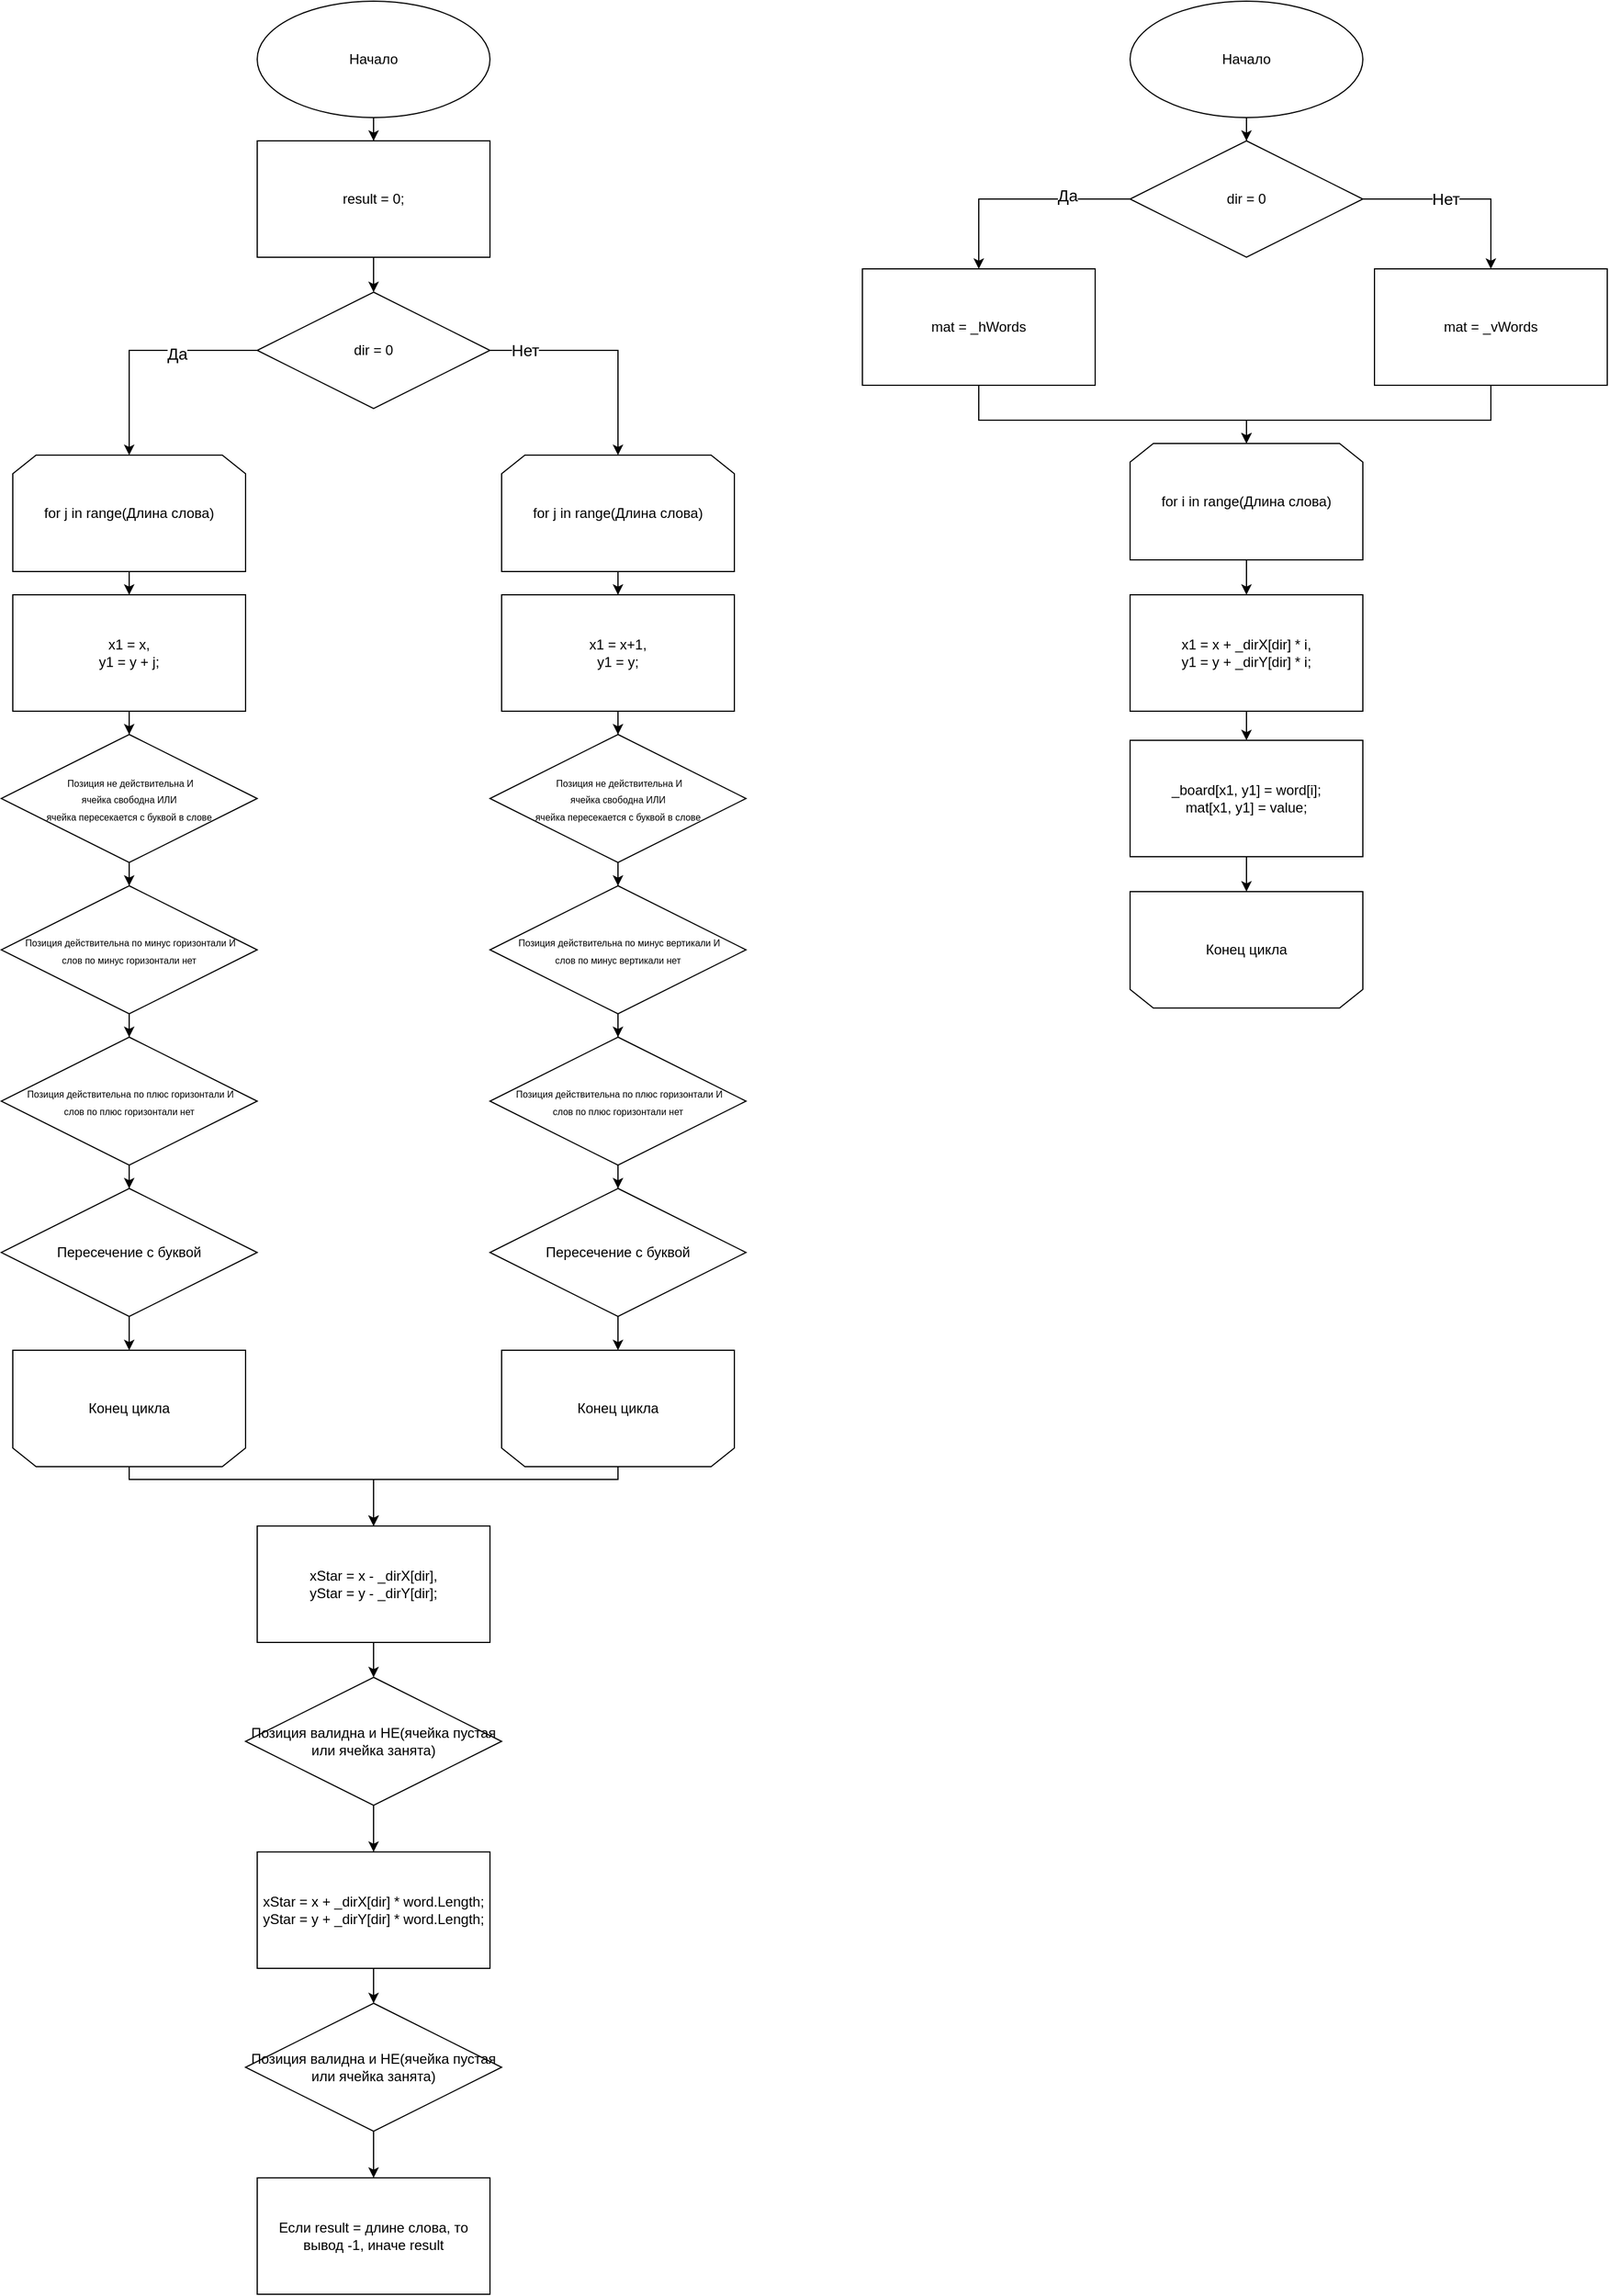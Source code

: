 <mxfile version="15.9.4" type="github">
  <diagram id="C5RBs43oDa-KdzZeNtuy" name="Page-1">
    <mxGraphModel dx="2031" dy="1063" grid="1" gridSize="10" guides="1" tooltips="1" connect="1" arrows="1" fold="1" page="1" pageScale="1" pageWidth="827" pageHeight="1169" math="0" shadow="0">
      <root>
        <mxCell id="WIyWlLk6GJQsqaUBKTNV-0" />
        <mxCell id="WIyWlLk6GJQsqaUBKTNV-1" parent="WIyWlLk6GJQsqaUBKTNV-0" />
        <mxCell id="4CCF4_CBr2mV69rZFA-c-9" value="" style="edgeStyle=orthogonalEdgeStyle;rounded=0;orthogonalLoop=1;jettySize=auto;html=1;fontSize=8;" edge="1" parent="WIyWlLk6GJQsqaUBKTNV-1" source="4CCF4_CBr2mV69rZFA-c-0" target="4CCF4_CBr2mV69rZFA-c-1">
          <mxGeometry relative="1" as="geometry" />
        </mxCell>
        <mxCell id="4CCF4_CBr2mV69rZFA-c-0" value="Начало" style="ellipse;whiteSpace=wrap;html=1;" vertex="1" parent="WIyWlLk6GJQsqaUBKTNV-1">
          <mxGeometry x="440" y="10" width="200" height="100" as="geometry" />
        </mxCell>
        <mxCell id="4CCF4_CBr2mV69rZFA-c-12" value="" style="edgeStyle=orthogonalEdgeStyle;rounded=0;orthogonalLoop=1;jettySize=auto;html=1;fontSize=8;" edge="1" parent="WIyWlLk6GJQsqaUBKTNV-1" source="4CCF4_CBr2mV69rZFA-c-1" target="4CCF4_CBr2mV69rZFA-c-2">
          <mxGeometry relative="1" as="geometry" />
        </mxCell>
        <mxCell id="4CCF4_CBr2mV69rZFA-c-1" value="result = 0;" style="rounded=0;whiteSpace=wrap;html=1;" vertex="1" parent="WIyWlLk6GJQsqaUBKTNV-1">
          <mxGeometry x="440" y="130" width="200" height="100" as="geometry" />
        </mxCell>
        <mxCell id="4CCF4_CBr2mV69rZFA-c-13" style="edgeStyle=orthogonalEdgeStyle;rounded=0;orthogonalLoop=1;jettySize=auto;html=1;entryX=0.5;entryY=0;entryDx=0;entryDy=0;fontSize=8;" edge="1" parent="WIyWlLk6GJQsqaUBKTNV-1" source="4CCF4_CBr2mV69rZFA-c-2" target="4CCF4_CBr2mV69rZFA-c-3">
          <mxGeometry relative="1" as="geometry" />
        </mxCell>
        <mxCell id="4CCF4_CBr2mV69rZFA-c-65" value="Да" style="edgeLabel;html=1;align=center;verticalAlign=middle;resizable=0;points=[];fontSize=14;" vertex="1" connectable="0" parent="4CCF4_CBr2mV69rZFA-c-13">
          <mxGeometry x="-0.304" y="3" relative="1" as="geometry">
            <mxPoint as="offset" />
          </mxGeometry>
        </mxCell>
        <mxCell id="4CCF4_CBr2mV69rZFA-c-49" style="edgeStyle=orthogonalEdgeStyle;rounded=0;orthogonalLoop=1;jettySize=auto;html=1;entryX=0.5;entryY=0;entryDx=0;entryDy=0;fontSize=12;" edge="1" parent="WIyWlLk6GJQsqaUBKTNV-1" source="4CCF4_CBr2mV69rZFA-c-2" target="4CCF4_CBr2mV69rZFA-c-36">
          <mxGeometry relative="1" as="geometry" />
        </mxCell>
        <mxCell id="4CCF4_CBr2mV69rZFA-c-66" value="&lt;div&gt;Нет&lt;/div&gt;" style="edgeLabel;html=1;align=center;verticalAlign=middle;resizable=0;points=[];fontSize=14;" vertex="1" connectable="0" parent="4CCF4_CBr2mV69rZFA-c-49">
          <mxGeometry x="-0.705" relative="1" as="geometry">
            <mxPoint as="offset" />
          </mxGeometry>
        </mxCell>
        <mxCell id="4CCF4_CBr2mV69rZFA-c-2" value="dir = 0" style="rhombus;whiteSpace=wrap;html=1;" vertex="1" parent="WIyWlLk6GJQsqaUBKTNV-1">
          <mxGeometry x="440" y="260" width="200" height="100" as="geometry" />
        </mxCell>
        <mxCell id="4CCF4_CBr2mV69rZFA-c-15" value="" style="edgeStyle=orthogonalEdgeStyle;rounded=0;orthogonalLoop=1;jettySize=auto;html=1;fontSize=8;" edge="1" parent="WIyWlLk6GJQsqaUBKTNV-1" source="4CCF4_CBr2mV69rZFA-c-3" target="4CCF4_CBr2mV69rZFA-c-14">
          <mxGeometry relative="1" as="geometry" />
        </mxCell>
        <mxCell id="4CCF4_CBr2mV69rZFA-c-3" value="for j in range(Длина слова)" style="shape=loopLimit;whiteSpace=wrap;html=1;" vertex="1" parent="WIyWlLk6GJQsqaUBKTNV-1">
          <mxGeometry x="230" y="400" width="200" height="100" as="geometry" />
        </mxCell>
        <mxCell id="4CCF4_CBr2mV69rZFA-c-17" value="" style="edgeStyle=orthogonalEdgeStyle;rounded=0;orthogonalLoop=1;jettySize=auto;html=1;fontSize=8;" edge="1" parent="WIyWlLk6GJQsqaUBKTNV-1" source="4CCF4_CBr2mV69rZFA-c-5" target="4CCF4_CBr2mV69rZFA-c-6">
          <mxGeometry relative="1" as="geometry" />
        </mxCell>
        <mxCell id="4CCF4_CBr2mV69rZFA-c-5" value="&lt;div&gt;&lt;font style=&quot;font-size: 8px&quot;&gt;&amp;nbsp;Позиция не действительна И &lt;br&gt;&lt;/font&gt;&lt;/div&gt;&lt;div&gt;&lt;font style=&quot;font-size: 8px&quot;&gt;ячейка свободна ИЛИ &lt;br&gt;&lt;/font&gt;&lt;/div&gt;&lt;div&gt;&lt;font style=&quot;font-size: 8px&quot;&gt;ячейка пересекается с буквой в слове&lt;/font&gt;&lt;/div&gt;" style="rhombus;whiteSpace=wrap;html=1;" vertex="1" parent="WIyWlLk6GJQsqaUBKTNV-1">
          <mxGeometry x="220" y="640" width="220" height="110" as="geometry" />
        </mxCell>
        <mxCell id="4CCF4_CBr2mV69rZFA-c-18" value="" style="edgeStyle=orthogonalEdgeStyle;rounded=0;orthogonalLoop=1;jettySize=auto;html=1;fontSize=8;" edge="1" parent="WIyWlLk6GJQsqaUBKTNV-1" source="4CCF4_CBr2mV69rZFA-c-6" target="4CCF4_CBr2mV69rZFA-c-7">
          <mxGeometry relative="1" as="geometry" />
        </mxCell>
        <mxCell id="4CCF4_CBr2mV69rZFA-c-6" value="&lt;div&gt;&lt;font style=&quot;font-size: 8px&quot;&gt;&amp;nbsp;Позиция действительна по минус горизонтали И &lt;br&gt;&lt;/font&gt;&lt;/div&gt;&lt;div&gt;&lt;font style=&quot;font-size: 8px&quot;&gt;слов по минус горизонтали нет&lt;br&gt;&lt;/font&gt;&lt;/div&gt;" style="rhombus;whiteSpace=wrap;html=1;" vertex="1" parent="WIyWlLk6GJQsqaUBKTNV-1">
          <mxGeometry x="220" y="770" width="220" height="110" as="geometry" />
        </mxCell>
        <mxCell id="4CCF4_CBr2mV69rZFA-c-19" value="" style="edgeStyle=orthogonalEdgeStyle;rounded=0;orthogonalLoop=1;jettySize=auto;html=1;fontSize=8;" edge="1" parent="WIyWlLk6GJQsqaUBKTNV-1" source="4CCF4_CBr2mV69rZFA-c-7" target="4CCF4_CBr2mV69rZFA-c-8">
          <mxGeometry relative="1" as="geometry" />
        </mxCell>
        <mxCell id="4CCF4_CBr2mV69rZFA-c-7" value="&lt;div&gt;&lt;font style=&quot;font-size: 8px&quot;&gt;&amp;nbsp;Позиция действительна по плюс горизонтали И &lt;br&gt;&lt;/font&gt;&lt;/div&gt;&lt;div&gt;&lt;font style=&quot;font-size: 8px&quot;&gt;слов по плюс горизонтали нет&lt;br&gt;&lt;/font&gt;&lt;/div&gt;" style="rhombus;whiteSpace=wrap;html=1;" vertex="1" parent="WIyWlLk6GJQsqaUBKTNV-1">
          <mxGeometry x="220" y="900" width="220" height="110" as="geometry" />
        </mxCell>
        <mxCell id="4CCF4_CBr2mV69rZFA-c-34" style="edgeStyle=orthogonalEdgeStyle;rounded=0;orthogonalLoop=1;jettySize=auto;html=1;entryX=0.5;entryY=1;entryDx=0;entryDy=0;fontSize=12;" edge="1" parent="WIyWlLk6GJQsqaUBKTNV-1" source="4CCF4_CBr2mV69rZFA-c-8" target="4CCF4_CBr2mV69rZFA-c-31">
          <mxGeometry relative="1" as="geometry" />
        </mxCell>
        <mxCell id="4CCF4_CBr2mV69rZFA-c-8" value="Пересечение с буквой" style="rhombus;whiteSpace=wrap;html=1;" vertex="1" parent="WIyWlLk6GJQsqaUBKTNV-1">
          <mxGeometry x="220" y="1030" width="220" height="110" as="geometry" />
        </mxCell>
        <mxCell id="4CCF4_CBr2mV69rZFA-c-16" value="" style="edgeStyle=orthogonalEdgeStyle;rounded=0;orthogonalLoop=1;jettySize=auto;html=1;fontSize=8;" edge="1" parent="WIyWlLk6GJQsqaUBKTNV-1" source="4CCF4_CBr2mV69rZFA-c-14" target="4CCF4_CBr2mV69rZFA-c-5">
          <mxGeometry relative="1" as="geometry" />
        </mxCell>
        <mxCell id="4CCF4_CBr2mV69rZFA-c-14" value="&lt;div&gt;x1 = x,&lt;br&gt;&lt;/div&gt;&lt;div&gt;y1 = y + j;&lt;/div&gt;" style="rounded=0;whiteSpace=wrap;html=1;" vertex="1" parent="WIyWlLk6GJQsqaUBKTNV-1">
          <mxGeometry x="230" y="520" width="200" height="100" as="geometry" />
        </mxCell>
        <mxCell id="4CCF4_CBr2mV69rZFA-c-53" style="edgeStyle=orthogonalEdgeStyle;rounded=0;orthogonalLoop=1;jettySize=auto;html=1;fontSize=14;" edge="1" parent="WIyWlLk6GJQsqaUBKTNV-1" source="4CCF4_CBr2mV69rZFA-c-31">
          <mxGeometry relative="1" as="geometry">
            <mxPoint x="540" y="1320" as="targetPoint" />
            <Array as="points">
              <mxPoint x="330" y="1280" />
              <mxPoint x="540" y="1280" />
            </Array>
          </mxGeometry>
        </mxCell>
        <mxCell id="4CCF4_CBr2mV69rZFA-c-31" value="" style="shape=loopLimit;whiteSpace=wrap;html=1;rotation=-180;" vertex="1" parent="WIyWlLk6GJQsqaUBKTNV-1">
          <mxGeometry x="230" y="1169" width="200" height="100" as="geometry" />
        </mxCell>
        <mxCell id="4CCF4_CBr2mV69rZFA-c-32" value="Конец цикла" style="text;html=1;strokeColor=none;fillColor=none;align=center;verticalAlign=middle;whiteSpace=wrap;rounded=0;fontSize=12;" vertex="1" parent="WIyWlLk6GJQsqaUBKTNV-1">
          <mxGeometry x="290" y="1204" width="80" height="30" as="geometry" />
        </mxCell>
        <mxCell id="4CCF4_CBr2mV69rZFA-c-35" value="" style="edgeStyle=orthogonalEdgeStyle;rounded=0;orthogonalLoop=1;jettySize=auto;html=1;fontSize=8;" edge="1" parent="WIyWlLk6GJQsqaUBKTNV-1" source="4CCF4_CBr2mV69rZFA-c-36" target="4CCF4_CBr2mV69rZFA-c-46">
          <mxGeometry relative="1" as="geometry" />
        </mxCell>
        <mxCell id="4CCF4_CBr2mV69rZFA-c-36" value="for j in range(Длина слова)" style="shape=loopLimit;whiteSpace=wrap;html=1;" vertex="1" parent="WIyWlLk6GJQsqaUBKTNV-1">
          <mxGeometry x="650" y="400" width="200" height="100" as="geometry" />
        </mxCell>
        <mxCell id="4CCF4_CBr2mV69rZFA-c-37" value="" style="edgeStyle=orthogonalEdgeStyle;rounded=0;orthogonalLoop=1;jettySize=auto;html=1;fontSize=8;" edge="1" parent="WIyWlLk6GJQsqaUBKTNV-1" source="4CCF4_CBr2mV69rZFA-c-38" target="4CCF4_CBr2mV69rZFA-c-40">
          <mxGeometry relative="1" as="geometry" />
        </mxCell>
        <mxCell id="4CCF4_CBr2mV69rZFA-c-38" value="&lt;div&gt;&lt;font style=&quot;font-size: 8px&quot;&gt;&amp;nbsp;Позиция не действительна И &lt;br&gt;&lt;/font&gt;&lt;/div&gt;&lt;div&gt;&lt;font style=&quot;font-size: 8px&quot;&gt;ячейка свободна ИЛИ &lt;br&gt;&lt;/font&gt;&lt;/div&gt;&lt;div&gt;&lt;font style=&quot;font-size: 8px&quot;&gt;ячейка пересекается с буквой в слове&lt;/font&gt;&lt;/div&gt;" style="rhombus;whiteSpace=wrap;html=1;" vertex="1" parent="WIyWlLk6GJQsqaUBKTNV-1">
          <mxGeometry x="640" y="640" width="220" height="110" as="geometry" />
        </mxCell>
        <mxCell id="4CCF4_CBr2mV69rZFA-c-39" value="" style="edgeStyle=orthogonalEdgeStyle;rounded=0;orthogonalLoop=1;jettySize=auto;html=1;fontSize=8;" edge="1" parent="WIyWlLk6GJQsqaUBKTNV-1" source="4CCF4_CBr2mV69rZFA-c-40" target="4CCF4_CBr2mV69rZFA-c-42">
          <mxGeometry relative="1" as="geometry" />
        </mxCell>
        <mxCell id="4CCF4_CBr2mV69rZFA-c-40" value="&lt;div&gt;&lt;font style=&quot;font-size: 8px&quot;&gt;&amp;nbsp;Позиция действительна по минус &lt;/font&gt;&lt;font style=&quot;font-size: 8px&quot;&gt;&lt;font style=&quot;font-size: 8px&quot;&gt;вертикали &lt;/font&gt;И &lt;br&gt;&lt;/font&gt;&lt;/div&gt;&lt;div&gt;&lt;font style=&quot;font-size: 8px&quot;&gt;слов по минус вертикали нет&lt;br&gt;&lt;/font&gt;&lt;/div&gt;" style="rhombus;whiteSpace=wrap;html=1;" vertex="1" parent="WIyWlLk6GJQsqaUBKTNV-1">
          <mxGeometry x="640" y="770" width="220" height="110" as="geometry" />
        </mxCell>
        <mxCell id="4CCF4_CBr2mV69rZFA-c-41" value="" style="edgeStyle=orthogonalEdgeStyle;rounded=0;orthogonalLoop=1;jettySize=auto;html=1;fontSize=8;" edge="1" parent="WIyWlLk6GJQsqaUBKTNV-1" source="4CCF4_CBr2mV69rZFA-c-42" target="4CCF4_CBr2mV69rZFA-c-44">
          <mxGeometry relative="1" as="geometry" />
        </mxCell>
        <mxCell id="4CCF4_CBr2mV69rZFA-c-42" value="&lt;div&gt;&lt;font style=&quot;font-size: 8px&quot;&gt;&amp;nbsp;Позиция действительна по плюс горизонтали И &lt;br&gt;&lt;/font&gt;&lt;/div&gt;&lt;div&gt;&lt;font style=&quot;font-size: 8px&quot;&gt;слов по плюс горизонтали нет&lt;br&gt;&lt;/font&gt;&lt;/div&gt;" style="rhombus;whiteSpace=wrap;html=1;" vertex="1" parent="WIyWlLk6GJQsqaUBKTNV-1">
          <mxGeometry x="640" y="900" width="220" height="110" as="geometry" />
        </mxCell>
        <mxCell id="4CCF4_CBr2mV69rZFA-c-43" style="edgeStyle=orthogonalEdgeStyle;rounded=0;orthogonalLoop=1;jettySize=auto;html=1;entryX=0.5;entryY=1;entryDx=0;entryDy=0;fontSize=12;" edge="1" parent="WIyWlLk6GJQsqaUBKTNV-1" source="4CCF4_CBr2mV69rZFA-c-44" target="4CCF4_CBr2mV69rZFA-c-47">
          <mxGeometry relative="1" as="geometry" />
        </mxCell>
        <mxCell id="4CCF4_CBr2mV69rZFA-c-44" value="Пересечение с буквой" style="rhombus;whiteSpace=wrap;html=1;" vertex="1" parent="WIyWlLk6GJQsqaUBKTNV-1">
          <mxGeometry x="640" y="1030" width="220" height="110" as="geometry" />
        </mxCell>
        <mxCell id="4CCF4_CBr2mV69rZFA-c-45" value="" style="edgeStyle=orthogonalEdgeStyle;rounded=0;orthogonalLoop=1;jettySize=auto;html=1;fontSize=8;" edge="1" parent="WIyWlLk6GJQsqaUBKTNV-1" source="4CCF4_CBr2mV69rZFA-c-46" target="4CCF4_CBr2mV69rZFA-c-38">
          <mxGeometry relative="1" as="geometry" />
        </mxCell>
        <mxCell id="4CCF4_CBr2mV69rZFA-c-46" value="&lt;div&gt;x1 = x+1,&lt;br&gt;&lt;/div&gt;&lt;div&gt;y1 = y;&lt;/div&gt;" style="rounded=0;whiteSpace=wrap;html=1;" vertex="1" parent="WIyWlLk6GJQsqaUBKTNV-1">
          <mxGeometry x="650" y="520" width="200" height="100" as="geometry" />
        </mxCell>
        <mxCell id="4CCF4_CBr2mV69rZFA-c-52" style="edgeStyle=orthogonalEdgeStyle;rounded=0;orthogonalLoop=1;jettySize=auto;html=1;entryX=0.5;entryY=0;entryDx=0;entryDy=0;fontSize=14;" edge="1" parent="WIyWlLk6GJQsqaUBKTNV-1" source="4CCF4_CBr2mV69rZFA-c-47" target="4CCF4_CBr2mV69rZFA-c-50">
          <mxGeometry relative="1" as="geometry">
            <Array as="points">
              <mxPoint x="750" y="1280" />
              <mxPoint x="540" y="1280" />
            </Array>
          </mxGeometry>
        </mxCell>
        <mxCell id="4CCF4_CBr2mV69rZFA-c-47" value="" style="shape=loopLimit;whiteSpace=wrap;html=1;rotation=-180;" vertex="1" parent="WIyWlLk6GJQsqaUBKTNV-1">
          <mxGeometry x="650" y="1169" width="200" height="100" as="geometry" />
        </mxCell>
        <mxCell id="4CCF4_CBr2mV69rZFA-c-48" value="Конец цикла" style="text;html=1;strokeColor=none;fillColor=none;align=center;verticalAlign=middle;whiteSpace=wrap;rounded=0;fontSize=12;" vertex="1" parent="WIyWlLk6GJQsqaUBKTNV-1">
          <mxGeometry x="710" y="1204" width="80" height="30" as="geometry" />
        </mxCell>
        <mxCell id="4CCF4_CBr2mV69rZFA-c-55" style="edgeStyle=orthogonalEdgeStyle;rounded=0;orthogonalLoop=1;jettySize=auto;html=1;entryX=0.5;entryY=0;entryDx=0;entryDy=0;fontSize=14;" edge="1" parent="WIyWlLk6GJQsqaUBKTNV-1" source="4CCF4_CBr2mV69rZFA-c-50" target="4CCF4_CBr2mV69rZFA-c-54">
          <mxGeometry relative="1" as="geometry" />
        </mxCell>
        <mxCell id="4CCF4_CBr2mV69rZFA-c-50" value="&lt;div&gt;xStar = x - _dirX[dir], &lt;br&gt;&lt;/div&gt;&lt;div&gt;yStar = y - _dirY[dir];&lt;/div&gt;" style="rounded=0;whiteSpace=wrap;html=1;" vertex="1" parent="WIyWlLk6GJQsqaUBKTNV-1">
          <mxGeometry x="440" y="1320" width="200" height="100" as="geometry" />
        </mxCell>
        <mxCell id="4CCF4_CBr2mV69rZFA-c-57" style="edgeStyle=orthogonalEdgeStyle;rounded=0;orthogonalLoop=1;jettySize=auto;html=1;entryX=0.5;entryY=0;entryDx=0;entryDy=0;fontSize=14;" edge="1" parent="WIyWlLk6GJQsqaUBKTNV-1" source="4CCF4_CBr2mV69rZFA-c-54" target="4CCF4_CBr2mV69rZFA-c-56">
          <mxGeometry relative="1" as="geometry" />
        </mxCell>
        <mxCell id="4CCF4_CBr2mV69rZFA-c-54" value="Позиция валидна и НЕ(ячейка пустая или ячейка занята)" style="rhombus;whiteSpace=wrap;html=1;" vertex="1" parent="WIyWlLk6GJQsqaUBKTNV-1">
          <mxGeometry x="430" y="1450" width="220" height="110" as="geometry" />
        </mxCell>
        <mxCell id="4CCF4_CBr2mV69rZFA-c-59" style="edgeStyle=orthogonalEdgeStyle;rounded=0;orthogonalLoop=1;jettySize=auto;html=1;entryX=0.5;entryY=0;entryDx=0;entryDy=0;fontSize=14;" edge="1" parent="WIyWlLk6GJQsqaUBKTNV-1" source="4CCF4_CBr2mV69rZFA-c-56" target="4CCF4_CBr2mV69rZFA-c-58">
          <mxGeometry relative="1" as="geometry" />
        </mxCell>
        <mxCell id="4CCF4_CBr2mV69rZFA-c-56" value="xStar = x + _dirX[dir] * word.Length;&lt;br&gt;yStar = y + _dirY[dir] * word.Length;" style="rounded=0;whiteSpace=wrap;html=1;" vertex="1" parent="WIyWlLk6GJQsqaUBKTNV-1">
          <mxGeometry x="440" y="1600" width="200" height="100" as="geometry" />
        </mxCell>
        <mxCell id="4CCF4_CBr2mV69rZFA-c-61" value="" style="edgeStyle=orthogonalEdgeStyle;rounded=0;orthogonalLoop=1;jettySize=auto;html=1;fontSize=14;" edge="1" parent="WIyWlLk6GJQsqaUBKTNV-1" source="4CCF4_CBr2mV69rZFA-c-58" target="4CCF4_CBr2mV69rZFA-c-60">
          <mxGeometry relative="1" as="geometry" />
        </mxCell>
        <mxCell id="4CCF4_CBr2mV69rZFA-c-58" value="Позиция валидна и НЕ(ячейка пустая или ячейка занята)" style="rhombus;whiteSpace=wrap;html=1;" vertex="1" parent="WIyWlLk6GJQsqaUBKTNV-1">
          <mxGeometry x="430" y="1730" width="220" height="110" as="geometry" />
        </mxCell>
        <mxCell id="4CCF4_CBr2mV69rZFA-c-60" value="Если result = длине слова, то вывод -1, иначе result" style="rounded=0;whiteSpace=wrap;html=1;" vertex="1" parent="WIyWlLk6GJQsqaUBKTNV-1">
          <mxGeometry x="440" y="1880" width="200" height="100" as="geometry" />
        </mxCell>
        <mxCell id="4CCF4_CBr2mV69rZFA-c-67" value="" style="edgeStyle=orthogonalEdgeStyle;rounded=0;orthogonalLoop=1;jettySize=auto;html=1;fontSize=14;" edge="1" parent="WIyWlLk6GJQsqaUBKTNV-1" source="4CCF4_CBr2mV69rZFA-c-62" target="4CCF4_CBr2mV69rZFA-c-64">
          <mxGeometry relative="1" as="geometry" />
        </mxCell>
        <mxCell id="4CCF4_CBr2mV69rZFA-c-62" value="Начало" style="ellipse;whiteSpace=wrap;html=1;" vertex="1" parent="WIyWlLk6GJQsqaUBKTNV-1">
          <mxGeometry x="1190" y="10" width="200" height="100" as="geometry" />
        </mxCell>
        <mxCell id="4CCF4_CBr2mV69rZFA-c-70" style="edgeStyle=orthogonalEdgeStyle;rounded=0;orthogonalLoop=1;jettySize=auto;html=1;fontSize=14;" edge="1" parent="WIyWlLk6GJQsqaUBKTNV-1" source="4CCF4_CBr2mV69rZFA-c-64" target="4CCF4_CBr2mV69rZFA-c-68">
          <mxGeometry relative="1" as="geometry" />
        </mxCell>
        <mxCell id="4CCF4_CBr2mV69rZFA-c-72" value="Да" style="edgeLabel;html=1;align=center;verticalAlign=middle;resizable=0;points=[];fontSize=14;" vertex="1" connectable="0" parent="4CCF4_CBr2mV69rZFA-c-70">
          <mxGeometry x="-0.43" y="-2" relative="1" as="geometry">
            <mxPoint y="-1" as="offset" />
          </mxGeometry>
        </mxCell>
        <mxCell id="4CCF4_CBr2mV69rZFA-c-71" style="edgeStyle=orthogonalEdgeStyle;rounded=0;orthogonalLoop=1;jettySize=auto;html=1;entryX=0.5;entryY=0;entryDx=0;entryDy=0;fontSize=14;" edge="1" parent="WIyWlLk6GJQsqaUBKTNV-1" source="4CCF4_CBr2mV69rZFA-c-64" target="4CCF4_CBr2mV69rZFA-c-69">
          <mxGeometry relative="1" as="geometry" />
        </mxCell>
        <mxCell id="4CCF4_CBr2mV69rZFA-c-73" value="Нет" style="edgeLabel;html=1;align=center;verticalAlign=middle;resizable=0;points=[];fontSize=14;" vertex="1" connectable="0" parent="4CCF4_CBr2mV69rZFA-c-71">
          <mxGeometry x="-0.167" relative="1" as="geometry">
            <mxPoint as="offset" />
          </mxGeometry>
        </mxCell>
        <mxCell id="4CCF4_CBr2mV69rZFA-c-64" value="dir = 0" style="rhombus;whiteSpace=wrap;html=1;" vertex="1" parent="WIyWlLk6GJQsqaUBKTNV-1">
          <mxGeometry x="1190" y="130" width="200" height="100" as="geometry" />
        </mxCell>
        <mxCell id="4CCF4_CBr2mV69rZFA-c-77" style="edgeStyle=orthogonalEdgeStyle;rounded=0;orthogonalLoop=1;jettySize=auto;html=1;entryX=0.5;entryY=0;entryDx=0;entryDy=0;fontSize=14;" edge="1" parent="WIyWlLk6GJQsqaUBKTNV-1" source="4CCF4_CBr2mV69rZFA-c-68" target="4CCF4_CBr2mV69rZFA-c-74">
          <mxGeometry relative="1" as="geometry">
            <Array as="points">
              <mxPoint x="1060" y="370" />
              <mxPoint x="1290" y="370" />
            </Array>
          </mxGeometry>
        </mxCell>
        <mxCell id="4CCF4_CBr2mV69rZFA-c-68" value="mat = _hWords" style="rounded=0;whiteSpace=wrap;html=1;" vertex="1" parent="WIyWlLk6GJQsqaUBKTNV-1">
          <mxGeometry x="960" y="240" width="200" height="100" as="geometry" />
        </mxCell>
        <mxCell id="4CCF4_CBr2mV69rZFA-c-76" style="edgeStyle=orthogonalEdgeStyle;rounded=0;orthogonalLoop=1;jettySize=auto;html=1;fontSize=14;" edge="1" parent="WIyWlLk6GJQsqaUBKTNV-1" source="4CCF4_CBr2mV69rZFA-c-69" target="4CCF4_CBr2mV69rZFA-c-74">
          <mxGeometry relative="1" as="geometry">
            <Array as="points">
              <mxPoint x="1500" y="370" />
              <mxPoint x="1290" y="370" />
            </Array>
          </mxGeometry>
        </mxCell>
        <mxCell id="4CCF4_CBr2mV69rZFA-c-69" value="mat = _vWords" style="rounded=0;whiteSpace=wrap;html=1;" vertex="1" parent="WIyWlLk6GJQsqaUBKTNV-1">
          <mxGeometry x="1400" y="240" width="200" height="100" as="geometry" />
        </mxCell>
        <mxCell id="4CCF4_CBr2mV69rZFA-c-80" style="edgeStyle=orthogonalEdgeStyle;rounded=0;orthogonalLoop=1;jettySize=auto;html=1;entryX=0.5;entryY=0;entryDx=0;entryDy=0;fontSize=14;" edge="1" parent="WIyWlLk6GJQsqaUBKTNV-1" source="4CCF4_CBr2mV69rZFA-c-74" target="4CCF4_CBr2mV69rZFA-c-78">
          <mxGeometry relative="1" as="geometry" />
        </mxCell>
        <mxCell id="4CCF4_CBr2mV69rZFA-c-74" value="for i in range(Длина слова)" style="shape=loopLimit;whiteSpace=wrap;html=1;" vertex="1" parent="WIyWlLk6GJQsqaUBKTNV-1">
          <mxGeometry x="1190" y="390" width="200" height="100" as="geometry" />
        </mxCell>
        <mxCell id="4CCF4_CBr2mV69rZFA-c-82" style="edgeStyle=orthogonalEdgeStyle;rounded=0;orthogonalLoop=1;jettySize=auto;html=1;entryX=0.5;entryY=0;entryDx=0;entryDy=0;fontSize=14;" edge="1" parent="WIyWlLk6GJQsqaUBKTNV-1" source="4CCF4_CBr2mV69rZFA-c-78" target="4CCF4_CBr2mV69rZFA-c-79">
          <mxGeometry relative="1" as="geometry" />
        </mxCell>
        <mxCell id="4CCF4_CBr2mV69rZFA-c-78" value="&lt;div&gt;x1 = x + _dirX[dir] * i, &lt;br&gt;&lt;/div&gt;&lt;div&gt;y1 = y + _dirY[dir] * i;&lt;/div&gt;" style="rounded=0;whiteSpace=wrap;html=1;" vertex="1" parent="WIyWlLk6GJQsqaUBKTNV-1">
          <mxGeometry x="1190" y="520" width="200" height="100" as="geometry" />
        </mxCell>
        <mxCell id="4CCF4_CBr2mV69rZFA-c-85" style="edgeStyle=orthogonalEdgeStyle;rounded=0;orthogonalLoop=1;jettySize=auto;html=1;entryX=0.5;entryY=1;entryDx=0;entryDy=0;fontSize=14;" edge="1" parent="WIyWlLk6GJQsqaUBKTNV-1" source="4CCF4_CBr2mV69rZFA-c-79" target="4CCF4_CBr2mV69rZFA-c-83">
          <mxGeometry relative="1" as="geometry" />
        </mxCell>
        <mxCell id="4CCF4_CBr2mV69rZFA-c-79" value="&lt;div&gt;_board[x1, y1] = word[i];&lt;/div&gt;&lt;div&gt; mat[x1, y1] = value;&lt;/div&gt;" style="rounded=0;whiteSpace=wrap;html=1;" vertex="1" parent="WIyWlLk6GJQsqaUBKTNV-1">
          <mxGeometry x="1190" y="645" width="200" height="100" as="geometry" />
        </mxCell>
        <mxCell id="4CCF4_CBr2mV69rZFA-c-83" value="" style="shape=loopLimit;whiteSpace=wrap;html=1;rotation=-180;" vertex="1" parent="WIyWlLk6GJQsqaUBKTNV-1">
          <mxGeometry x="1190" y="775" width="200" height="100" as="geometry" />
        </mxCell>
        <mxCell id="4CCF4_CBr2mV69rZFA-c-84" value="Конец цикла" style="text;html=1;strokeColor=none;fillColor=none;align=center;verticalAlign=middle;whiteSpace=wrap;rounded=0;fontSize=12;" vertex="1" parent="WIyWlLk6GJQsqaUBKTNV-1">
          <mxGeometry x="1250" y="810" width="80" height="30" as="geometry" />
        </mxCell>
      </root>
    </mxGraphModel>
  </diagram>
</mxfile>
